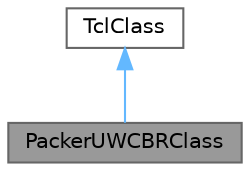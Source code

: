 digraph "PackerUWCBRClass"
{
 // LATEX_PDF_SIZE
  bgcolor="transparent";
  edge [fontname=Helvetica,fontsize=10,labelfontname=Helvetica,labelfontsize=10];
  node [fontname=Helvetica,fontsize=10,shape=box,height=0.2,width=0.4];
  Node1 [id="Node000001",label="PackerUWCBRClass",height=0.2,width=0.4,color="gray40", fillcolor="grey60", style="filled", fontcolor="black",tooltip="Class to create the Otcl shadow object for an object of the class packer."];
  Node2 -> Node1 [id="edge1_Node000001_Node000002",dir="back",color="steelblue1",style="solid",tooltip=" "];
  Node2 [id="Node000002",label="TclClass",height=0.2,width=0.4,color="gray40", fillcolor="white", style="filled",tooltip=" "];
}

